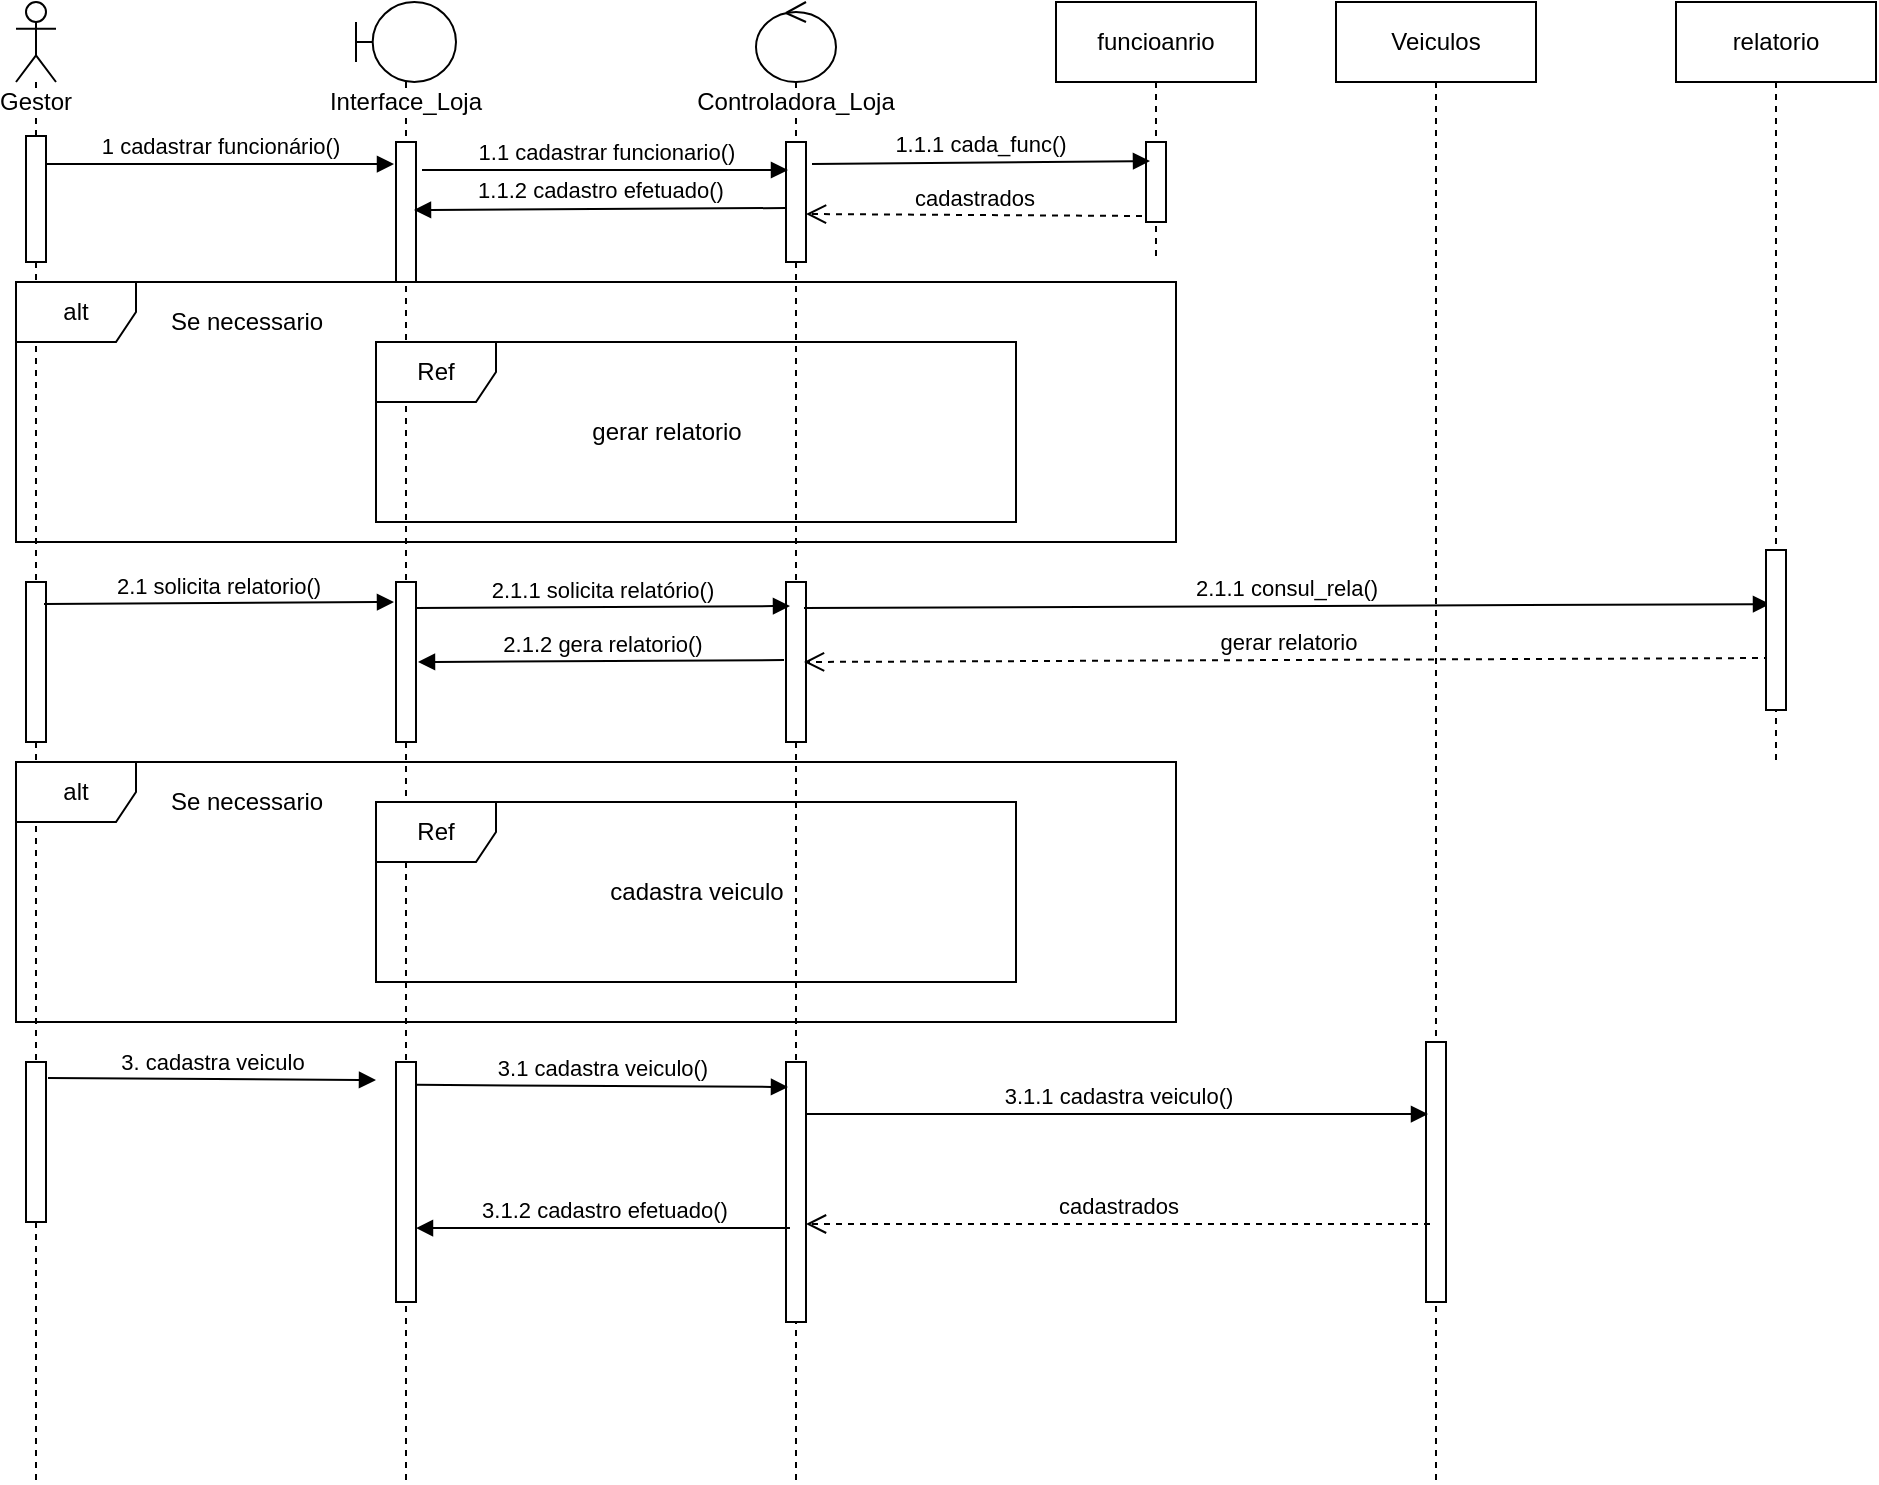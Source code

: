 <mxfile version="12.9.14" type="device"><diagram id="S-eYfR9bNFaTTCxJSkXb" name="Page-1"><mxGraphModel dx="1422" dy="794" grid="1" gridSize="10" guides="1" tooltips="1" connect="1" arrows="1" fold="1" page="1" pageScale="1" pageWidth="1169" pageHeight="827" math="0" shadow="0"><root><mxCell id="0"/><mxCell id="1" parent="0"/><mxCell id="_QOQvQsKK1pIt3oVE5zM-2" value="Gestor" style="shape=umlLifeline;participant=umlActor;perimeter=lifelinePerimeter;whiteSpace=wrap;html=1;container=1;collapsible=0;recursiveResize=0;verticalAlign=top;spacingTop=36;labelBackgroundColor=#ffffff;outlineConnect=0;" vertex="1" parent="1"><mxGeometry x="40" y="60" width="20" height="740" as="geometry"/></mxCell><mxCell id="_QOQvQsKK1pIt3oVE5zM-9" value="" style="html=1;points=[];perimeter=orthogonalPerimeter;" vertex="1" parent="_QOQvQsKK1pIt3oVE5zM-2"><mxGeometry x="5" y="67" width="10" height="63" as="geometry"/></mxCell><mxCell id="_QOQvQsKK1pIt3oVE5zM-29" value="" style="html=1;points=[];perimeter=orthogonalPerimeter;" vertex="1" parent="_QOQvQsKK1pIt3oVE5zM-2"><mxGeometry x="5" y="290" width="10" height="80" as="geometry"/></mxCell><mxCell id="_QOQvQsKK1pIt3oVE5zM-47" value="" style="html=1;points=[];perimeter=orthogonalPerimeter;" vertex="1" parent="_QOQvQsKK1pIt3oVE5zM-2"><mxGeometry x="5" y="530" width="10" height="80" as="geometry"/></mxCell><mxCell id="_QOQvQsKK1pIt3oVE5zM-4" value="Interface_Loja" style="shape=umlLifeline;participant=umlBoundary;perimeter=lifelinePerimeter;whiteSpace=wrap;html=1;container=1;collapsible=0;recursiveResize=0;verticalAlign=top;spacingTop=36;labelBackgroundColor=#ffffff;outlineConnect=0;" vertex="1" parent="1"><mxGeometry x="210" y="60" width="50" height="740" as="geometry"/></mxCell><mxCell id="_QOQvQsKK1pIt3oVE5zM-8" value="" style="html=1;points=[];perimeter=orthogonalPerimeter;" vertex="1" parent="_QOQvQsKK1pIt3oVE5zM-4"><mxGeometry x="20" y="70" width="10" height="70" as="geometry"/></mxCell><mxCell id="_QOQvQsKK1pIt3oVE5zM-48" value="" style="html=1;points=[];perimeter=orthogonalPerimeter;" vertex="1" parent="_QOQvQsKK1pIt3oVE5zM-4"><mxGeometry x="20" y="530" width="10" height="120" as="geometry"/></mxCell><mxCell id="_QOQvQsKK1pIt3oVE5zM-5" value="Controladora_Loja" style="shape=umlLifeline;participant=umlControl;perimeter=lifelinePerimeter;whiteSpace=wrap;html=1;container=1;collapsible=0;recursiveResize=0;verticalAlign=top;spacingTop=36;labelBackgroundColor=#ffffff;outlineConnect=0;" vertex="1" parent="1"><mxGeometry x="410" y="60" width="40" height="740" as="geometry"/></mxCell><mxCell id="_QOQvQsKK1pIt3oVE5zM-13" value="" style="html=1;points=[];perimeter=orthogonalPerimeter;" vertex="1" parent="_QOQvQsKK1pIt3oVE5zM-5"><mxGeometry x="15" y="70" width="10" height="60" as="geometry"/></mxCell><mxCell id="_QOQvQsKK1pIt3oVE5zM-31" value="" style="html=1;points=[];perimeter=orthogonalPerimeter;" vertex="1" parent="_QOQvQsKK1pIt3oVE5zM-5"><mxGeometry x="15" y="290" width="10" height="80" as="geometry"/></mxCell><mxCell id="_QOQvQsKK1pIt3oVE5zM-49" value="" style="html=1;points=[];perimeter=orthogonalPerimeter;" vertex="1" parent="_QOQvQsKK1pIt3oVE5zM-5"><mxGeometry x="15" y="530" width="10" height="130" as="geometry"/></mxCell><mxCell id="_QOQvQsKK1pIt3oVE5zM-6" value="funcioanrio" style="shape=umlLifeline;perimeter=lifelinePerimeter;whiteSpace=wrap;html=1;container=1;collapsible=0;recursiveResize=0;outlineConnect=0;" vertex="1" parent="1"><mxGeometry x="560" y="60" width="100" height="130" as="geometry"/></mxCell><mxCell id="_QOQvQsKK1pIt3oVE5zM-12" value="" style="html=1;points=[];perimeter=orthogonalPerimeter;" vertex="1" parent="_QOQvQsKK1pIt3oVE5zM-6"><mxGeometry x="45" y="70" width="10" height="40" as="geometry"/></mxCell><mxCell id="_QOQvQsKK1pIt3oVE5zM-15" value="1 cadastrar funcionário()" style="html=1;verticalAlign=bottom;endArrow=block;entryX=-0.1;entryY=0.263;entryDx=0;entryDy=0;entryPerimeter=0;" edge="1" parent="1"><mxGeometry width="80" relative="1" as="geometry"><mxPoint x="55" y="141.04" as="sourcePoint"/><mxPoint x="229" y="141.04" as="targetPoint"/></mxGeometry></mxCell><mxCell id="_QOQvQsKK1pIt3oVE5zM-16" value="cadastrados" style="html=1;verticalAlign=bottom;endArrow=open;dashed=1;endSize=8;exitX=-0.2;exitY=0.925;exitDx=0;exitDy=0;exitPerimeter=0;entryX=1;entryY=0.6;entryDx=0;entryDy=0;entryPerimeter=0;" edge="1" parent="1" source="_QOQvQsKK1pIt3oVE5zM-12" target="_QOQvQsKK1pIt3oVE5zM-13"><mxGeometry relative="1" as="geometry"><mxPoint x="600" y="168" as="sourcePoint"/><mxPoint x="470" y="167" as="targetPoint"/></mxGeometry></mxCell><mxCell id="_QOQvQsKK1pIt3oVE5zM-17" value="1.1 cadastrar funcionario()" style="html=1;verticalAlign=bottom;endArrow=block;exitX=1.3;exitY=0.375;exitDx=0;exitDy=0;exitPerimeter=0;entryX=0.1;entryY=0.375;entryDx=0;entryDy=0;entryPerimeter=0;" edge="1" parent="1"><mxGeometry width="80" relative="1" as="geometry"><mxPoint x="243" y="144" as="sourcePoint"/><mxPoint x="426" y="144" as="targetPoint"/></mxGeometry></mxCell><mxCell id="_QOQvQsKK1pIt3oVE5zM-18" value="1.1.1 cada_func()" style="html=1;verticalAlign=bottom;endArrow=block;entryX=0.2;entryY=0.238;entryDx=0;entryDy=0;entryPerimeter=0;exitX=1.3;exitY=0.183;exitDx=0;exitDy=0;exitPerimeter=0;" edge="1" parent="1" source="_QOQvQsKK1pIt3oVE5zM-13" target="_QOQvQsKK1pIt3oVE5zM-12"><mxGeometry width="80" relative="1" as="geometry"><mxPoint x="460" y="140" as="sourcePoint"/><mxPoint x="560" y="150" as="targetPoint"/></mxGeometry></mxCell><mxCell id="_QOQvQsKK1pIt3oVE5zM-19" value="alt" style="shape=umlFrame;whiteSpace=wrap;html=1;" vertex="1" parent="1"><mxGeometry x="40" y="200" width="580" height="130" as="geometry"/></mxCell><mxCell id="_QOQvQsKK1pIt3oVE5zM-20" value="1.1.2 cadastro efetuado()" style="html=1;verticalAlign=bottom;endArrow=block;exitX=0;exitY=0.55;exitDx=0;exitDy=0;exitPerimeter=0;" edge="1" parent="1" source="_QOQvQsKK1pIt3oVE5zM-13"><mxGeometry width="80" relative="1" as="geometry"><mxPoint x="390" y="170" as="sourcePoint"/><mxPoint x="239" y="164" as="targetPoint"/></mxGeometry></mxCell><mxCell id="_QOQvQsKK1pIt3oVE5zM-22" value="Se necessario" style="text;html=1;align=center;verticalAlign=middle;resizable=0;points=[];autosize=1;" vertex="1" parent="1"><mxGeometry x="110" y="210" width="90" height="20" as="geometry"/></mxCell><mxCell id="_QOQvQsKK1pIt3oVE5zM-26" value="Ref" style="shape=umlFrame;whiteSpace=wrap;html=1;" vertex="1" parent="1"><mxGeometry x="220" y="230" width="320" height="90" as="geometry"/></mxCell><mxCell id="_QOQvQsKK1pIt3oVE5zM-27" value="gerar relatorio" style="text;html=1;align=center;verticalAlign=middle;resizable=0;points=[];autosize=1;" vertex="1" parent="1"><mxGeometry x="320" y="265" width="90" height="20" as="geometry"/></mxCell><mxCell id="_QOQvQsKK1pIt3oVE5zM-30" value="" style="html=1;points=[];perimeter=orthogonalPerimeter;" vertex="1" parent="1"><mxGeometry x="230" y="350" width="10" height="80" as="geometry"/></mxCell><mxCell id="_QOQvQsKK1pIt3oVE5zM-35" value="2.1 solicita relatorio()" style="html=1;verticalAlign=bottom;endArrow=block;exitX=0.9;exitY=0.138;exitDx=0;exitDy=0;exitPerimeter=0;entryX=-0.1;entryY=0.125;entryDx=0;entryDy=0;entryPerimeter=0;" edge="1" parent="1" source="_QOQvQsKK1pIt3oVE5zM-29" target="_QOQvQsKK1pIt3oVE5zM-30"><mxGeometry width="80" relative="1" as="geometry"><mxPoint x="80" y="360" as="sourcePoint"/><mxPoint x="200" y="360" as="targetPoint"/><Array as="points"/></mxGeometry></mxCell><mxCell id="_QOQvQsKK1pIt3oVE5zM-36" value="2.1.1 solicita relatório()" style="html=1;verticalAlign=bottom;endArrow=block;exitX=1;exitY=0.263;exitDx=0;exitDy=0;exitPerimeter=0;entryX=0.2;entryY=0.25;entryDx=0;entryDy=0;entryPerimeter=0;" edge="1" parent="1"><mxGeometry width="80" relative="1" as="geometry"><mxPoint x="240" y="363.04" as="sourcePoint"/><mxPoint x="427" y="362" as="targetPoint"/><Array as="points"/></mxGeometry></mxCell><mxCell id="_QOQvQsKK1pIt3oVE5zM-37" value="2.1.1 consul_rela()" style="html=1;verticalAlign=bottom;endArrow=block;exitX=0.9;exitY=0.163;exitDx=0;exitDy=0;exitPerimeter=0;entryX=0.2;entryY=0.338;entryDx=0;entryDy=0;entryPerimeter=0;" edge="1" parent="1" source="_QOQvQsKK1pIt3oVE5zM-31" target="_QOQvQsKK1pIt3oVE5zM-69"><mxGeometry width="80" relative="1" as="geometry"><mxPoint x="460" y="360" as="sourcePoint"/><mxPoint x="607" y="362" as="targetPoint"/><Array as="points"/></mxGeometry></mxCell><mxCell id="_QOQvQsKK1pIt3oVE5zM-38" value="gerar relatorio" style="html=1;verticalAlign=bottom;endArrow=open;dashed=1;endSize=8;entryX=0.9;entryY=0.5;entryDx=0;entryDy=0;entryPerimeter=0;exitX=0.2;exitY=0.675;exitDx=0;exitDy=0;exitPerimeter=0;" edge="1" parent="1" source="_QOQvQsKK1pIt3oVE5zM-69" target="_QOQvQsKK1pIt3oVE5zM-31"><mxGeometry relative="1" as="geometry"><mxPoint x="606" y="382.04" as="sourcePoint"/><mxPoint x="435" y="383" as="targetPoint"/></mxGeometry></mxCell><mxCell id="_QOQvQsKK1pIt3oVE5zM-39" value="2.1.2 gera relatorio()" style="html=1;verticalAlign=bottom;endArrow=block;entryX=1.1;entryY=0.5;entryDx=0;entryDy=0;entryPerimeter=0;exitX=-0.1;exitY=0.488;exitDx=0;exitDy=0;exitPerimeter=0;" edge="1" parent="1" source="_QOQvQsKK1pIt3oVE5zM-31" target="_QOQvQsKK1pIt3oVE5zM-30"><mxGeometry width="80" relative="1" as="geometry"><mxPoint x="395" y="390" as="sourcePoint"/><mxPoint x="265" y="390" as="targetPoint"/><Array as="points"/></mxGeometry></mxCell><mxCell id="_QOQvQsKK1pIt3oVE5zM-41" value="alt" style="shape=umlFrame;whiteSpace=wrap;html=1;" vertex="1" parent="1"><mxGeometry x="40" y="440" width="580" height="130" as="geometry"/></mxCell><mxCell id="_QOQvQsKK1pIt3oVE5zM-42" value="Ref" style="shape=umlFrame;whiteSpace=wrap;html=1;" vertex="1" parent="1"><mxGeometry x="220" y="460" width="320" height="90" as="geometry"/></mxCell><mxCell id="_QOQvQsKK1pIt3oVE5zM-43" value="Se necessario" style="text;html=1;align=center;verticalAlign=middle;resizable=0;points=[];autosize=1;" vertex="1" parent="1"><mxGeometry x="110" y="450" width="90" height="20" as="geometry"/></mxCell><mxCell id="_QOQvQsKK1pIt3oVE5zM-44" value="cadastra veiculo" style="text;html=1;align=center;verticalAlign=middle;resizable=0;points=[];autosize=1;" vertex="1" parent="1"><mxGeometry x="330" y="495" width="100" height="20" as="geometry"/></mxCell><mxCell id="_QOQvQsKK1pIt3oVE5zM-53" value="3. cadastra veiculo" style="html=1;verticalAlign=bottom;endArrow=block;exitX=1.1;exitY=0.263;exitDx=0;exitDy=0;exitPerimeter=0;" edge="1" parent="1"><mxGeometry width="80" relative="1" as="geometry"><mxPoint x="56" y="598.04" as="sourcePoint"/><mxPoint x="220" y="599" as="targetPoint"/></mxGeometry></mxCell><mxCell id="_QOQvQsKK1pIt3oVE5zM-54" value="3.1 cadastra veiculo()" style="html=1;verticalAlign=bottom;endArrow=block;exitX=1;exitY=0.238;exitDx=0;exitDy=0;exitPerimeter=0;entryX=0.1;entryY=0.25;entryDx=0;entryDy=0;entryPerimeter=0;" edge="1" parent="1"><mxGeometry width="80" relative="1" as="geometry"><mxPoint x="240" y="601.42" as="sourcePoint"/><mxPoint x="426" y="602.5" as="targetPoint"/></mxGeometry></mxCell><mxCell id="_QOQvQsKK1pIt3oVE5zM-55" value="Veiculos" style="shape=umlLifeline;perimeter=lifelinePerimeter;whiteSpace=wrap;html=1;container=1;collapsible=0;recursiveResize=0;outlineConnect=0;" vertex="1" parent="1"><mxGeometry x="700" y="60" width="100" height="740" as="geometry"/></mxCell><mxCell id="_QOQvQsKK1pIt3oVE5zM-58" value="" style="html=1;points=[];perimeter=orthogonalPerimeter;" vertex="1" parent="_QOQvQsKK1pIt3oVE5zM-55"><mxGeometry x="45" y="520" width="10" height="130" as="geometry"/></mxCell><mxCell id="_QOQvQsKK1pIt3oVE5zM-68" value="relatorio" style="shape=umlLifeline;perimeter=lifelinePerimeter;whiteSpace=wrap;html=1;container=1;collapsible=0;recursiveResize=0;outlineConnect=0;" vertex="1" parent="1"><mxGeometry x="870" y="60" width="100" height="380" as="geometry"/></mxCell><mxCell id="_QOQvQsKK1pIt3oVE5zM-69" value="" style="html=1;points=[];perimeter=orthogonalPerimeter;" vertex="1" parent="_QOQvQsKK1pIt3oVE5zM-68"><mxGeometry x="45" y="274" width="10" height="80" as="geometry"/></mxCell><mxCell id="_QOQvQsKK1pIt3oVE5zM-70" value="3.1.1 cadastra veiculo()" style="html=1;verticalAlign=bottom;endArrow=block;entryX=0.1;entryY=0.277;entryDx=0;entryDy=0;entryPerimeter=0;" edge="1" parent="1" source="_QOQvQsKK1pIt3oVE5zM-49" target="_QOQvQsKK1pIt3oVE5zM-58"><mxGeometry width="80" relative="1" as="geometry"><mxPoint x="470" y="611.42" as="sourcePoint"/><mxPoint x="656" y="612.5" as="targetPoint"/></mxGeometry></mxCell><mxCell id="_QOQvQsKK1pIt3oVE5zM-71" value="cadastrados" style="html=1;verticalAlign=bottom;endArrow=open;dashed=1;endSize=8;exitX=0.2;exitY=0.7;exitDx=0;exitDy=0;exitPerimeter=0;" edge="1" parent="1" source="_QOQvQsKK1pIt3oVE5zM-58" target="_QOQvQsKK1pIt3oVE5zM-49"><mxGeometry relative="1" as="geometry"><mxPoint x="710" y="670" as="sourcePoint"/><mxPoint x="470" y="670" as="targetPoint"/></mxGeometry></mxCell><mxCell id="_QOQvQsKK1pIt3oVE5zM-72" value="3.1.2 cadastro efetuado()" style="html=1;verticalAlign=bottom;endArrow=block;exitX=0.2;exitY=0.638;exitDx=0;exitDy=0;exitPerimeter=0;entryX=1;entryY=0.692;entryDx=0;entryDy=0;entryPerimeter=0;" edge="1" parent="1" source="_QOQvQsKK1pIt3oVE5zM-49" target="_QOQvQsKK1pIt3oVE5zM-48"><mxGeometry width="80" relative="1" as="geometry"><mxPoint x="390" y="670" as="sourcePoint"/><mxPoint x="310" y="670" as="targetPoint"/></mxGeometry></mxCell></root></mxGraphModel></diagram></mxfile>